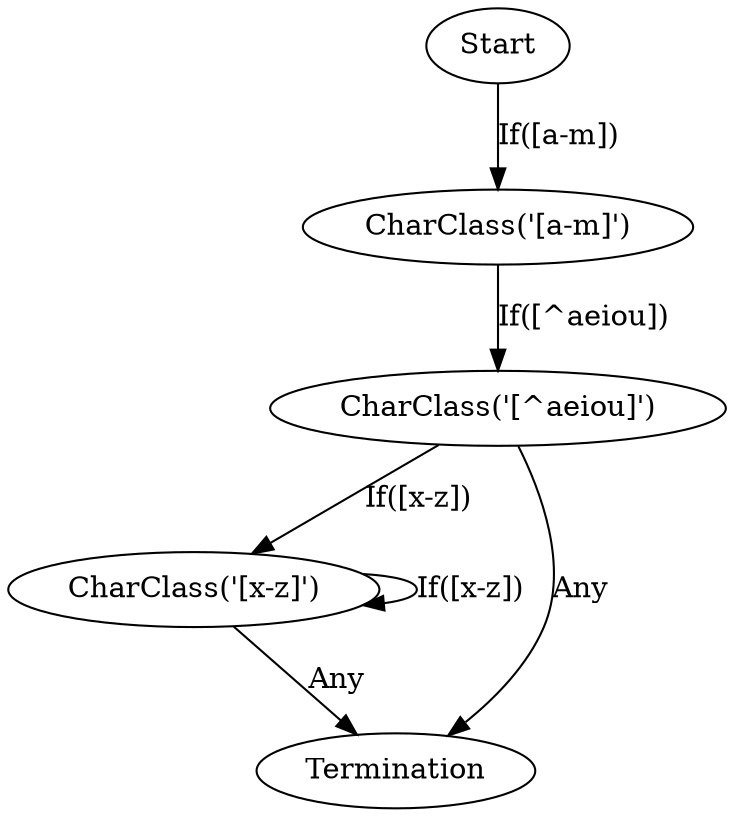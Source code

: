 digraph FSM {
node0 [label="Start"];
node0 -> node1 [label="If([a-m])"];
node1 [label="CharClass('[a-m]')"];
node1 -> node2 [label="If([^aeiou])"];
node2 [label="CharClass('[^aeiou]')"];
node2 -> node3 [label="If([x-z])"];
node2 -> node4 [label="Any"];
node3 [label="CharClass('[x-z]')"];
node3 -> node3 [label="If([x-z])"];
node3 -> node4 [label="Any"];
node4 [label="Termination"];
}